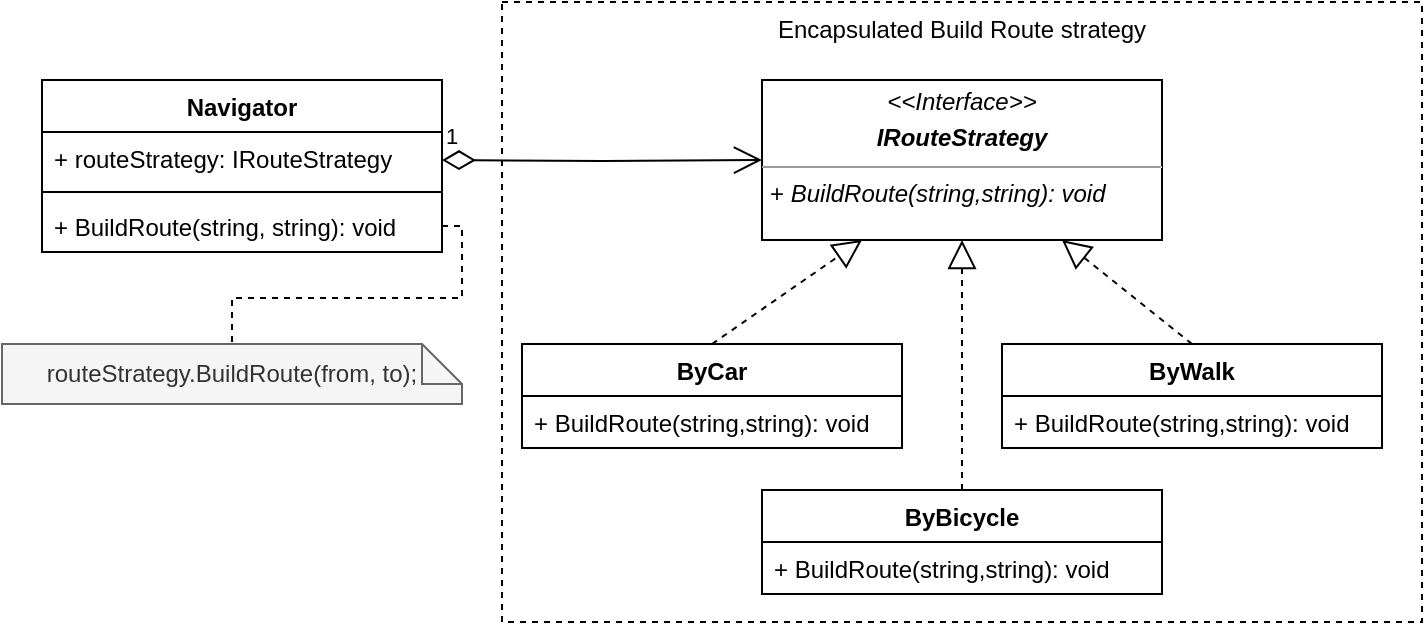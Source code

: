<mxfile version="21.1.5">
  <diagram name="Page-1" id="-1dcQAEnModNl6x-fjU3">
    <mxGraphModel dx="1364" dy="786" grid="1" gridSize="10" guides="1" tooltips="1" connect="1" arrows="1" fold="1" page="1" pageScale="1" pageWidth="850" pageHeight="1100" math="0" shadow="0">
      <root>
        <mxCell id="0" />
        <mxCell id="1" parent="0" />
        <mxCell id="IPyDk9mUC_y_oGqltNyG-34" value="Encapsulated Build Route strategy" style="rounded=0;whiteSpace=wrap;html=1;align=center;verticalAlign=top;dashed=1;" vertex="1" parent="1">
          <mxGeometry x="260" y="280" width="460" height="310" as="geometry" />
        </mxCell>
        <mxCell id="IPyDk9mUC_y_oGqltNyG-6" value="Navigator" style="swimlane;fontStyle=1;align=center;verticalAlign=top;childLayout=stackLayout;horizontal=1;startSize=26;horizontalStack=0;resizeParent=1;resizeParentMax=0;resizeLast=0;collapsible=1;marginBottom=0;whiteSpace=wrap;html=1;" vertex="1" parent="1">
          <mxGeometry x="30" y="319" width="200" height="86" as="geometry" />
        </mxCell>
        <mxCell id="IPyDk9mUC_y_oGqltNyG-7" value="&lt;div&gt;+ routeStrategy: IRouteStrategy&lt;/div&gt;&lt;div&gt;&lt;br&gt;&lt;/div&gt;" style="text;strokeColor=none;fillColor=none;align=left;verticalAlign=top;spacingLeft=4;spacingRight=4;overflow=hidden;rotatable=0;points=[[0,0.5],[1,0.5]];portConstraint=eastwest;whiteSpace=wrap;html=1;" vertex="1" parent="IPyDk9mUC_y_oGqltNyG-6">
          <mxGeometry y="26" width="200" height="26" as="geometry" />
        </mxCell>
        <mxCell id="IPyDk9mUC_y_oGqltNyG-8" value="" style="line;strokeWidth=1;fillColor=none;align=left;verticalAlign=middle;spacingTop=-1;spacingLeft=3;spacingRight=3;rotatable=0;labelPosition=right;points=[];portConstraint=eastwest;strokeColor=inherit;" vertex="1" parent="IPyDk9mUC_y_oGqltNyG-6">
          <mxGeometry y="52" width="200" height="8" as="geometry" />
        </mxCell>
        <mxCell id="IPyDk9mUC_y_oGqltNyG-9" value="+ BuildRoute(string, string): void" style="text;strokeColor=none;fillColor=none;align=left;verticalAlign=top;spacingLeft=4;spacingRight=4;overflow=hidden;rotatable=0;points=[[0,0.5],[1,0.5]];portConstraint=eastwest;whiteSpace=wrap;html=1;" vertex="1" parent="IPyDk9mUC_y_oGqltNyG-6">
          <mxGeometry y="60" width="200" height="26" as="geometry" />
        </mxCell>
        <mxCell id="IPyDk9mUC_y_oGqltNyG-13" value="1" style="endArrow=open;html=1;endSize=12;startArrow=diamondThin;startSize=14;startFill=0;edgeStyle=orthogonalEdgeStyle;align=left;verticalAlign=bottom;rounded=0;entryX=0;entryY=0.5;entryDx=0;entryDy=0;" edge="1" parent="1" target="IPyDk9mUC_y_oGqltNyG-23">
          <mxGeometry x="-1" y="3" relative="1" as="geometry">
            <mxPoint x="230" y="359" as="sourcePoint" />
            <mxPoint x="390" y="360" as="targetPoint" />
          </mxGeometry>
        </mxCell>
        <mxCell id="IPyDk9mUC_y_oGqltNyG-14" value="ByCar" style="swimlane;fontStyle=1;align=center;verticalAlign=top;childLayout=stackLayout;horizontal=1;startSize=26;horizontalStack=0;resizeParent=1;resizeParentMax=0;resizeLast=0;collapsible=1;marginBottom=0;whiteSpace=wrap;html=1;" vertex="1" parent="1">
          <mxGeometry x="270" y="451" width="190" height="52" as="geometry" />
        </mxCell>
        <mxCell id="IPyDk9mUC_y_oGqltNyG-17" value="+ BuildRoute(string,string): void" style="text;strokeColor=none;fillColor=none;align=left;verticalAlign=top;spacingLeft=4;spacingRight=4;overflow=hidden;rotatable=0;points=[[0,0.5],[1,0.5]];portConstraint=eastwest;whiteSpace=wrap;html=1;" vertex="1" parent="IPyDk9mUC_y_oGqltNyG-14">
          <mxGeometry y="26" width="190" height="26" as="geometry" />
        </mxCell>
        <mxCell id="IPyDk9mUC_y_oGqltNyG-20" value="" style="endArrow=block;dashed=1;endFill=0;endSize=12;html=1;rounded=0;exitX=0.5;exitY=0;exitDx=0;exitDy=0;entryX=0.25;entryY=1;entryDx=0;entryDy=0;" edge="1" parent="1" source="IPyDk9mUC_y_oGqltNyG-14" target="IPyDk9mUC_y_oGqltNyG-23">
          <mxGeometry width="160" relative="1" as="geometry">
            <mxPoint x="640" y="441" as="sourcePoint" />
            <mxPoint x="450" y="395.5" as="targetPoint" />
          </mxGeometry>
        </mxCell>
        <mxCell id="IPyDk9mUC_y_oGqltNyG-23" value="&lt;p style=&quot;margin:0px;margin-top:4px;text-align:center;&quot;&gt;&lt;i&gt;&amp;lt;&amp;lt;Interface&amp;gt;&amp;gt;&lt;/i&gt;&lt;/p&gt;&lt;p style=&quot;margin:0px;margin-top:4px;text-align:center;&quot;&gt;&lt;b&gt;&lt;i&gt;IRouteStrategy&lt;/i&gt;&lt;/b&gt;&lt;/p&gt;&lt;hr size=&quot;1&quot;&gt;&lt;p style=&quot;margin:0px;margin-left:4px;&quot;&gt;+ &lt;i&gt;BuildRoute(string,string): void&lt;/i&gt;&lt;/p&gt;" style="verticalAlign=top;align=left;overflow=fill;fontSize=12;fontFamily=Helvetica;html=1;whiteSpace=wrap;" vertex="1" parent="1">
          <mxGeometry x="390" y="319" width="200" height="80" as="geometry" />
        </mxCell>
        <mxCell id="IPyDk9mUC_y_oGqltNyG-24" value="ByBicycle" style="swimlane;fontStyle=1;align=center;verticalAlign=top;childLayout=stackLayout;horizontal=1;startSize=26;horizontalStack=0;resizeParent=1;resizeParentMax=0;resizeLast=0;collapsible=1;marginBottom=0;whiteSpace=wrap;html=1;" vertex="1" parent="1">
          <mxGeometry x="390" y="524" width="200" height="52" as="geometry" />
        </mxCell>
        <mxCell id="IPyDk9mUC_y_oGqltNyG-25" value="+ BuildRoute(string,string): void" style="text;strokeColor=none;fillColor=none;align=left;verticalAlign=top;spacingLeft=4;spacingRight=4;overflow=hidden;rotatable=0;points=[[0,0.5],[1,0.5]];portConstraint=eastwest;whiteSpace=wrap;html=1;" vertex="1" parent="IPyDk9mUC_y_oGqltNyG-24">
          <mxGeometry y="26" width="200" height="26" as="geometry" />
        </mxCell>
        <mxCell id="IPyDk9mUC_y_oGqltNyG-27" value="ByWalk" style="swimlane;fontStyle=1;align=center;verticalAlign=top;childLayout=stackLayout;horizontal=1;startSize=26;horizontalStack=0;resizeParent=1;resizeParentMax=0;resizeLast=0;collapsible=1;marginBottom=0;whiteSpace=wrap;html=1;" vertex="1" parent="1">
          <mxGeometry x="510" y="451" width="190" height="52" as="geometry" />
        </mxCell>
        <mxCell id="IPyDk9mUC_y_oGqltNyG-28" value="+ BuildRoute(string,string): void" style="text;strokeColor=none;fillColor=none;align=left;verticalAlign=top;spacingLeft=4;spacingRight=4;overflow=hidden;rotatable=0;points=[[0,0.5],[1,0.5]];portConstraint=eastwest;whiteSpace=wrap;html=1;" vertex="1" parent="IPyDk9mUC_y_oGqltNyG-27">
          <mxGeometry y="26" width="190" height="26" as="geometry" />
        </mxCell>
        <mxCell id="IPyDk9mUC_y_oGqltNyG-31" value="" style="endArrow=block;dashed=1;endFill=0;endSize=12;html=1;rounded=0;exitX=0.5;exitY=0;exitDx=0;exitDy=0;entryX=0.5;entryY=1;entryDx=0;entryDy=0;" edge="1" parent="1" source="IPyDk9mUC_y_oGqltNyG-24" target="IPyDk9mUC_y_oGqltNyG-23">
          <mxGeometry width="160" relative="1" as="geometry">
            <mxPoint x="650" y="421" as="sourcePoint" />
            <mxPoint x="510" y="401" as="targetPoint" />
          </mxGeometry>
        </mxCell>
        <mxCell id="IPyDk9mUC_y_oGqltNyG-32" value="" style="endArrow=block;dashed=1;endFill=0;endSize=12;html=1;rounded=0;exitX=0.5;exitY=0;exitDx=0;exitDy=0;entryX=0.75;entryY=1;entryDx=0;entryDy=0;" edge="1" parent="1" source="IPyDk9mUC_y_oGqltNyG-27" target="IPyDk9mUC_y_oGqltNyG-23">
          <mxGeometry width="160" relative="1" as="geometry">
            <mxPoint x="640" y="421" as="sourcePoint" />
            <mxPoint x="800" y="421" as="targetPoint" />
          </mxGeometry>
        </mxCell>
        <mxCell id="IPyDk9mUC_y_oGqltNyG-38" value="routeStrategy.BuildRoute(from, to);" style="shape=note;size=20;whiteSpace=wrap;html=1;fillColor=#f5f5f5;fontColor=#333333;strokeColor=#666666;" vertex="1" parent="1">
          <mxGeometry x="10" y="451" width="230" height="30" as="geometry" />
        </mxCell>
        <mxCell id="IPyDk9mUC_y_oGqltNyG-45" style="edgeStyle=orthogonalEdgeStyle;rounded=0;orthogonalLoop=1;jettySize=auto;html=1;exitX=1;exitY=0.5;exitDx=0;exitDy=0;dashed=1;endArrow=none;endFill=0;" edge="1" parent="1" source="IPyDk9mUC_y_oGqltNyG-9" target="IPyDk9mUC_y_oGqltNyG-38">
          <mxGeometry relative="1" as="geometry">
            <Array as="points">
              <mxPoint x="240" y="392" />
              <mxPoint x="240" y="428" />
              <mxPoint x="125" y="428" />
            </Array>
          </mxGeometry>
        </mxCell>
      </root>
    </mxGraphModel>
  </diagram>
</mxfile>
